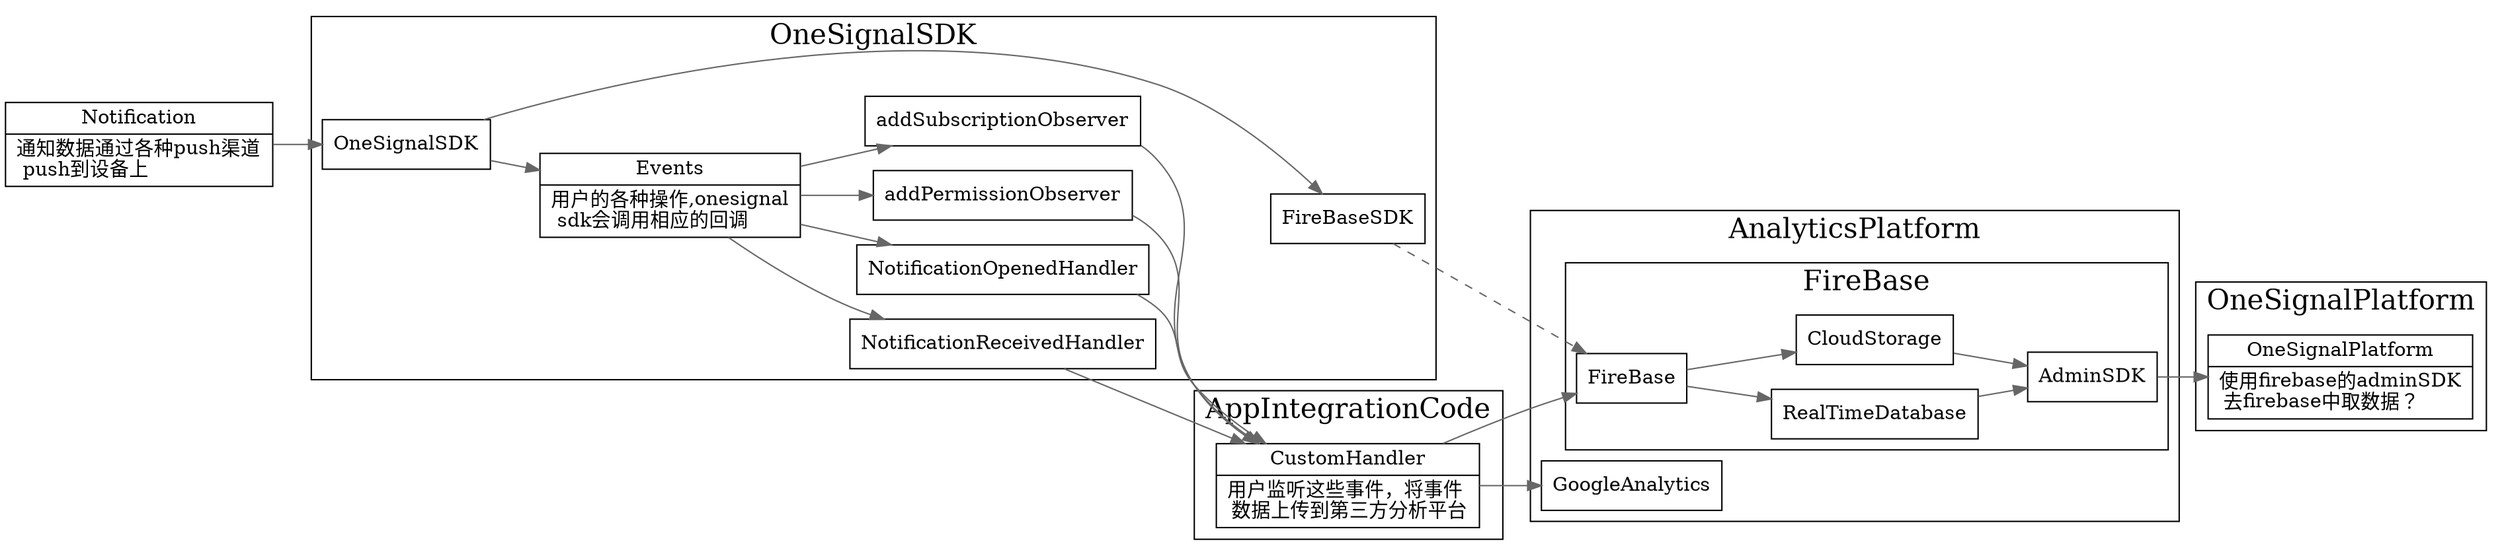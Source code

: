 digraph events_handler {
  node[shape=box];
  edge[color=gray40];
  newrank=true;
  rankdir=LR;
  Notification -> OneSignalSDK;
  Notification[
    shape="record"
    label="{{
      Notification|
      通知数据通过各种push渠道\l
      push到设备上\l
    }}"
  ];
  subgraph cluster_OneSignalSDK {
    graph[label="OneSignalSDK";fontsize=20;];
    OneSignalSDK -> Events;
    OneSignalSDK -> FireBaseSDK;
    Events -> {
      NotificationReceivedHandler;
      NotificationOpenedHandler
      addPermissionObserver;
      addSubscriptionObserver;
    }
    Events[
      shape="record"
      label="{{
        Events|
        用户的各种操作,onesignal\l 
        sdk会调用相应的回调\l
      }}"
    ];
  }
  subgraph cluster_AnalyticsPlatform {
    graph[label="AnalyticsPlatform";fontsize=20;];
    GoogleAnalytics;
    subgraph cluster_ase {
      graph[label="FireBase";fontsize=20;];
      FireBase -> {
        RealTimeDatabase;
        CloudStorage;
      } -> AdminSDK;
    }
  }

  subgraph cluster_OneSignalPlatform {
    graph[label="OneSignalPlatform";fontsize=20;];
    AdminSDK -> OneSignalPlatform;
    OneSignalPlatform[
      shape="record"
      label="{{
        OneSignalPlatform|
        使用firebase的adminSDK\l 
        去firebase中取数据？\l
      }}"
    ];
  }


  subgraph cluster_AppIntegrationCode {
    graph[label="AppIntegrationCode";fontsize=20;];
    {
      NotificationReceivedHandler;
      NotificationOpenedHandler
      addPermissionObserver;
      addSubscriptionObserver;
    } -> CustomHandler;
    CustomHandler[
      shape="record"
      label="{{
        CustomHandler|
        用户监听这些事件，将事件\l 
        数据上传到第三方分析平台\l
      }}"
    ];
    CustomHandler -> {
      GoogleAnalytics;
      FireBase;
    }
  }

  FireBaseSDK -> FireBase[style=dashed];
}
